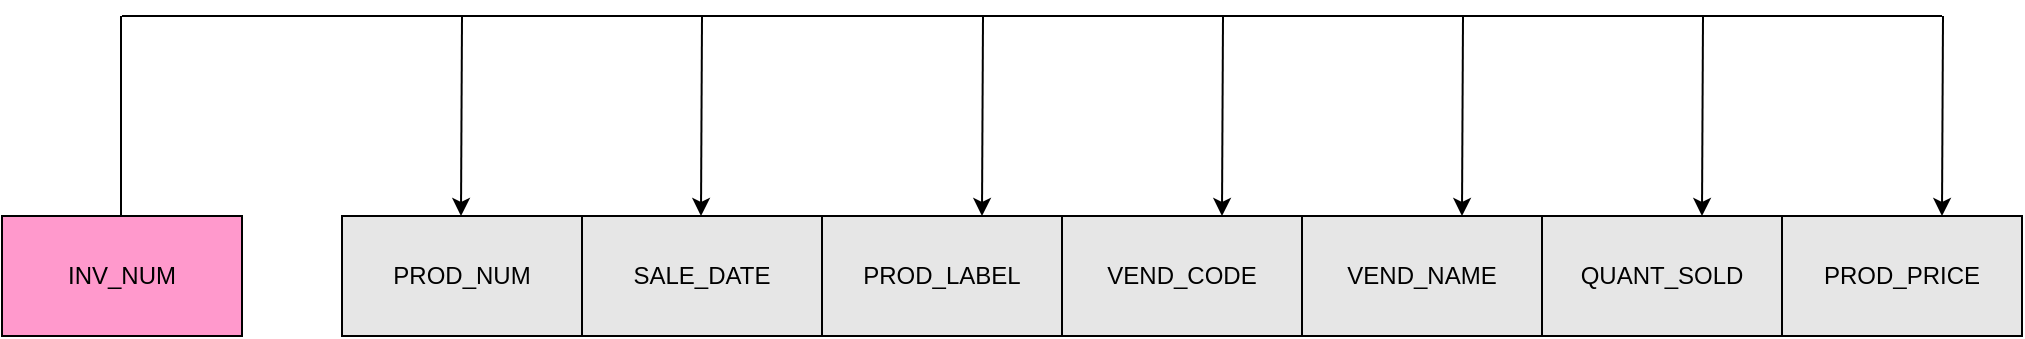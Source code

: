 <mxfile version="18.0.6" type="device"><diagram id="nD0Vh9AGuRY1xvqhnk9S" name="Page-1"><mxGraphModel dx="1718" dy="553" grid="1" gridSize="10" guides="1" tooltips="1" connect="1" arrows="1" fold="1" page="1" pageScale="1" pageWidth="850" pageHeight="1100" math="0" shadow="0"><root><mxCell id="0"/><mxCell id="1" parent="0"/><mxCell id="Q6oBonZR44pWsn1_f5jj-1" value="PROD_NUM" style="rounded=0;whiteSpace=wrap;html=1;fillColor=#E6E6E6;" parent="1" vertex="1"><mxGeometry x="120" y="180" width="120" height="60" as="geometry"/></mxCell><mxCell id="w2bIEXXXNR0-XdHZG5Xg-1" value="SALE_DATE" style="rounded=0;whiteSpace=wrap;html=1;fillColor=#E6E6E6;" parent="1" vertex="1"><mxGeometry x="240" y="180" width="120" height="60" as="geometry"/></mxCell><mxCell id="w2bIEXXXNR0-XdHZG5Xg-2" value="PROD_LABEL" style="rounded=0;whiteSpace=wrap;html=1;fillColor=#E6E6E6;" parent="1" vertex="1"><mxGeometry x="360" y="180" width="120" height="60" as="geometry"/></mxCell><mxCell id="w2bIEXXXNR0-XdHZG5Xg-3" value="VEND_CODE" style="rounded=0;whiteSpace=wrap;html=1;fillColor=#E6E6E6;" parent="1" vertex="1"><mxGeometry x="480" y="180" width="120" height="60" as="geometry"/></mxCell><mxCell id="w2bIEXXXNR0-XdHZG5Xg-4" value="VEND_NAME" style="rounded=0;whiteSpace=wrap;html=1;fillColor=#E6E6E6;" parent="1" vertex="1"><mxGeometry x="600" y="180" width="120" height="60" as="geometry"/></mxCell><mxCell id="w2bIEXXXNR0-XdHZG5Xg-5" value="INV_NUM" style="rounded=0;whiteSpace=wrap;html=1;fillColor=#FF99CC;" parent="1" vertex="1"><mxGeometry x="-50" y="180" width="120" height="60" as="geometry"/></mxCell><mxCell id="w2bIEXXXNR0-XdHZG5Xg-6" value="QUANT_SOLD" style="rounded=0;whiteSpace=wrap;html=1;fillColor=#E6E6E6;" parent="1" vertex="1"><mxGeometry x="720" y="180" width="120" height="60" as="geometry"/></mxCell><mxCell id="w2bIEXXXNR0-XdHZG5Xg-7" value="PROD_PRICE" style="rounded=0;whiteSpace=wrap;html=1;fillColor=#E6E6E6;" parent="1" vertex="1"><mxGeometry x="840" y="180" width="120" height="60" as="geometry"/></mxCell><mxCell id="w2bIEXXXNR0-XdHZG5Xg-25" value="" style="endArrow=none;html=1;rounded=0;" parent="1" edge="1"><mxGeometry width="50" height="50" relative="1" as="geometry"><mxPoint x="920" y="80" as="sourcePoint"/><mxPoint x="10" y="80" as="targetPoint"/></mxGeometry></mxCell><mxCell id="FaHmyz33gvr9fm2IzxD1-3" value="" style="endArrow=none;html=1;rounded=0;exitX=0.75;exitY=0;exitDx=0;exitDy=0;" parent="1" edge="1"><mxGeometry width="50" height="50" relative="1" as="geometry"><mxPoint x="9.5" y="180" as="sourcePoint"/><mxPoint x="9.5" y="80" as="targetPoint"/></mxGeometry></mxCell><mxCell id="HQVAXCeWa87w1mPUrtXC-1" value="" style="endArrow=classic;html=1;rounded=0;entryX=0.5;entryY=0;entryDx=0;entryDy=0;" edge="1" parent="1"><mxGeometry width="50" height="50" relative="1" as="geometry"><mxPoint x="180" y="80" as="sourcePoint"/><mxPoint x="179.5" y="180" as="targetPoint"/></mxGeometry></mxCell><mxCell id="HQVAXCeWa87w1mPUrtXC-2" value="" style="endArrow=classic;html=1;rounded=0;entryX=0.5;entryY=0;entryDx=0;entryDy=0;" edge="1" parent="1"><mxGeometry width="50" height="50" relative="1" as="geometry"><mxPoint x="680.5" y="80" as="sourcePoint"/><mxPoint x="680" y="180" as="targetPoint"/></mxGeometry></mxCell><mxCell id="HQVAXCeWa87w1mPUrtXC-3" value="" style="endArrow=classic;html=1;rounded=0;entryX=0.5;entryY=0;entryDx=0;entryDy=0;" edge="1" parent="1"><mxGeometry width="50" height="50" relative="1" as="geometry"><mxPoint x="560.5" y="80" as="sourcePoint"/><mxPoint x="560" y="180" as="targetPoint"/></mxGeometry></mxCell><mxCell id="HQVAXCeWa87w1mPUrtXC-4" value="" style="endArrow=classic;html=1;rounded=0;entryX=0.5;entryY=0;entryDx=0;entryDy=0;" edge="1" parent="1"><mxGeometry width="50" height="50" relative="1" as="geometry"><mxPoint x="440.5" y="80" as="sourcePoint"/><mxPoint x="440" y="180" as="targetPoint"/></mxGeometry></mxCell><mxCell id="HQVAXCeWa87w1mPUrtXC-5" value="" style="endArrow=classic;html=1;rounded=0;entryX=0.5;entryY=0;entryDx=0;entryDy=0;" edge="1" parent="1"><mxGeometry width="50" height="50" relative="1" as="geometry"><mxPoint x="300" y="80" as="sourcePoint"/><mxPoint x="299.5" y="180" as="targetPoint"/></mxGeometry></mxCell><mxCell id="HQVAXCeWa87w1mPUrtXC-6" value="" style="endArrow=classic;html=1;rounded=0;entryX=0.5;entryY=0;entryDx=0;entryDy=0;" edge="1" parent="1"><mxGeometry width="50" height="50" relative="1" as="geometry"><mxPoint x="800.5" y="80" as="sourcePoint"/><mxPoint x="800" y="180" as="targetPoint"/></mxGeometry></mxCell><mxCell id="HQVAXCeWa87w1mPUrtXC-7" value="" style="endArrow=classic;html=1;rounded=0;entryX=0.5;entryY=0;entryDx=0;entryDy=0;" edge="1" parent="1"><mxGeometry width="50" height="50" relative="1" as="geometry"><mxPoint x="920.5" y="80" as="sourcePoint"/><mxPoint x="920" y="180" as="targetPoint"/></mxGeometry></mxCell></root></mxGraphModel></diagram></mxfile>